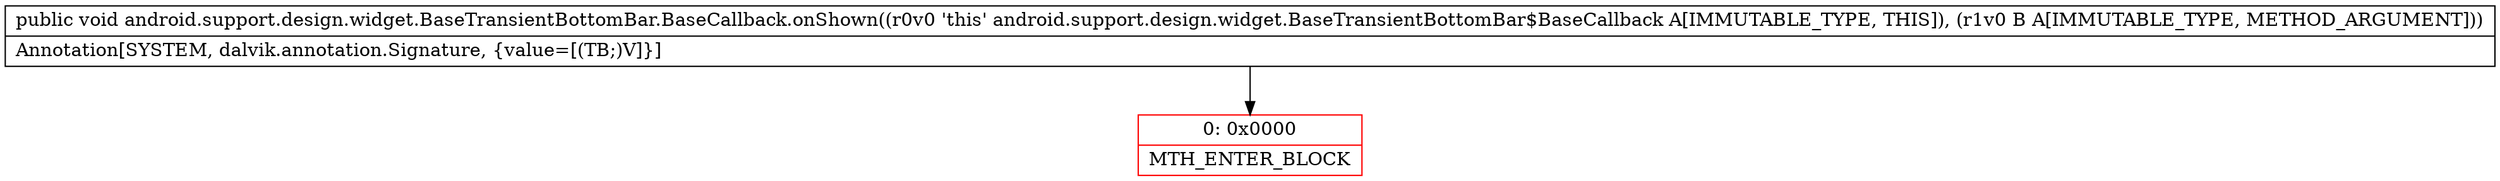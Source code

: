 digraph "CFG forandroid.support.design.widget.BaseTransientBottomBar.BaseCallback.onShown(Ljava\/lang\/Object;)V" {
subgraph cluster_Region_961033644 {
label = "R(0)";
node [shape=record,color=blue];
}
Node_0 [shape=record,color=red,label="{0\:\ 0x0000|MTH_ENTER_BLOCK\l}"];
MethodNode[shape=record,label="{public void android.support.design.widget.BaseTransientBottomBar.BaseCallback.onShown((r0v0 'this' android.support.design.widget.BaseTransientBottomBar$BaseCallback A[IMMUTABLE_TYPE, THIS]), (r1v0 B A[IMMUTABLE_TYPE, METHOD_ARGUMENT]))  | Annotation[SYSTEM, dalvik.annotation.Signature, \{value=[(TB;)V]\}]\l}"];
MethodNode -> Node_0;
}

